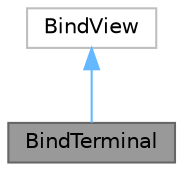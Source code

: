 digraph "BindTerminal"
{
 // LATEX_PDF_SIZE
  bgcolor="transparent";
  edge [fontname=Helvetica,fontsize=10,labelfontname=Helvetica,labelfontsize=10];
  node [fontname=Helvetica,fontsize=10,shape=box,height=0.2,width=0.4];
  Node1 [id="Node000001",label="BindTerminal",height=0.2,width=0.4,color="gray40", fillcolor="grey60", style="filled", fontcolor="black",tooltip="Represents a terminal display for BindCanvas."];
  Node2 -> Node1 [id="edge1_Node000001_Node000002",dir="back",color="steelblue1",style="solid",tooltip=" "];
  Node2 [id="Node000002",label="BindView",height=0.2,width=0.4,color="grey75", fillcolor="white", style="filled",URL="$class_bind_view.html",tooltip=" "];
}
